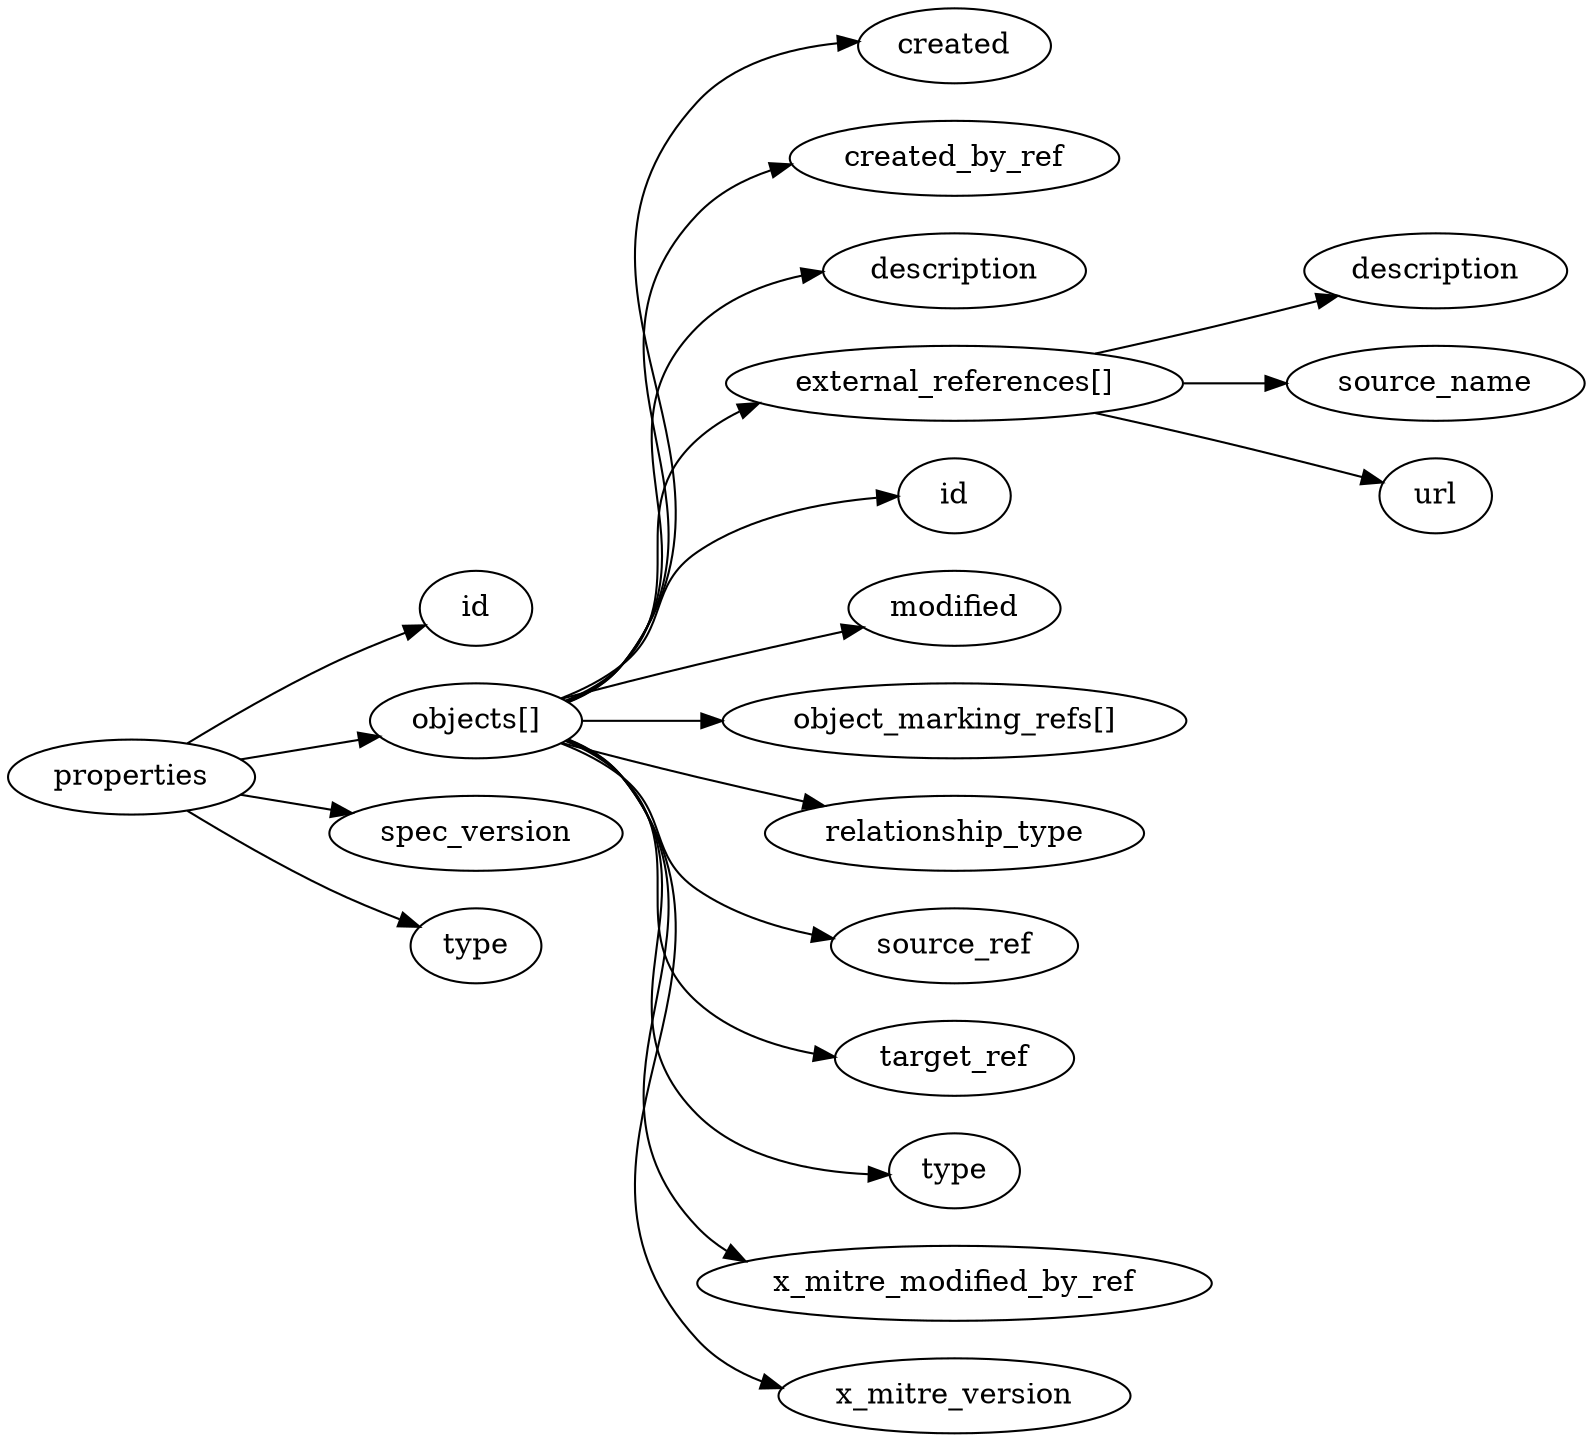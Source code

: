 digraph {
    graph [rankdir=LR]
    "id" [label="id"]
    "objects" [label="objects[]"]
    "objects.created" [label="created"]
    "objects.created_by_ref" [label="created_by_ref"]
    "objects.description" [label="description"]
    "objects.external_references" [label="external_references[]"]
    "objects.external_references.description" [label="description"]
    "objects.external_references.source_name" [label="source_name"]
    "objects.external_references.url" [label="url"]
    "objects.id" [label="id"]
    "objects.modified" [label="modified"]
    "objects.object_marking_refs" [label="object_marking_refs[]"]
    "objects.relationship_type" [label="relationship_type"]
    "objects.source_ref" [label="source_ref"]
    "objects.target_ref" [label="target_ref"]
    "objects.type" [label="type"]
    "objects.x_mitre_modified_by_ref" [label="x_mitre_modified_by_ref"]
    "objects.x_mitre_version" [label="x_mitre_version"]
    "spec_version" [label="spec_version"]
    "type" [label="type"]
    "properties" -> "type"
    "properties" -> "id"
    "properties" -> "spec_version"
    "properties" -> "objects"
    "objects" -> "objects.object_marking_refs"
    "objects" -> "objects.id"
    "objects" -> "objects.type"
    "objects" -> "objects.created"
    "objects" -> "objects.created_by_ref"
    "objects" -> "objects.external_references"
    "objects" -> "objects.modified"
    "objects" -> "objects.description"
    "objects" -> "objects.relationship_type"
    "objects" -> "objects.source_ref"
    "objects" -> "objects.target_ref"
    "objects" -> "objects.x_mitre_version"
    "objects" -> "objects.x_mitre_modified_by_ref"
    "objects.external_references" -> "objects.external_references.source_name"
    "objects.external_references" -> "objects.external_references.url"
    "objects.external_references" -> "objects.external_references.description"
}